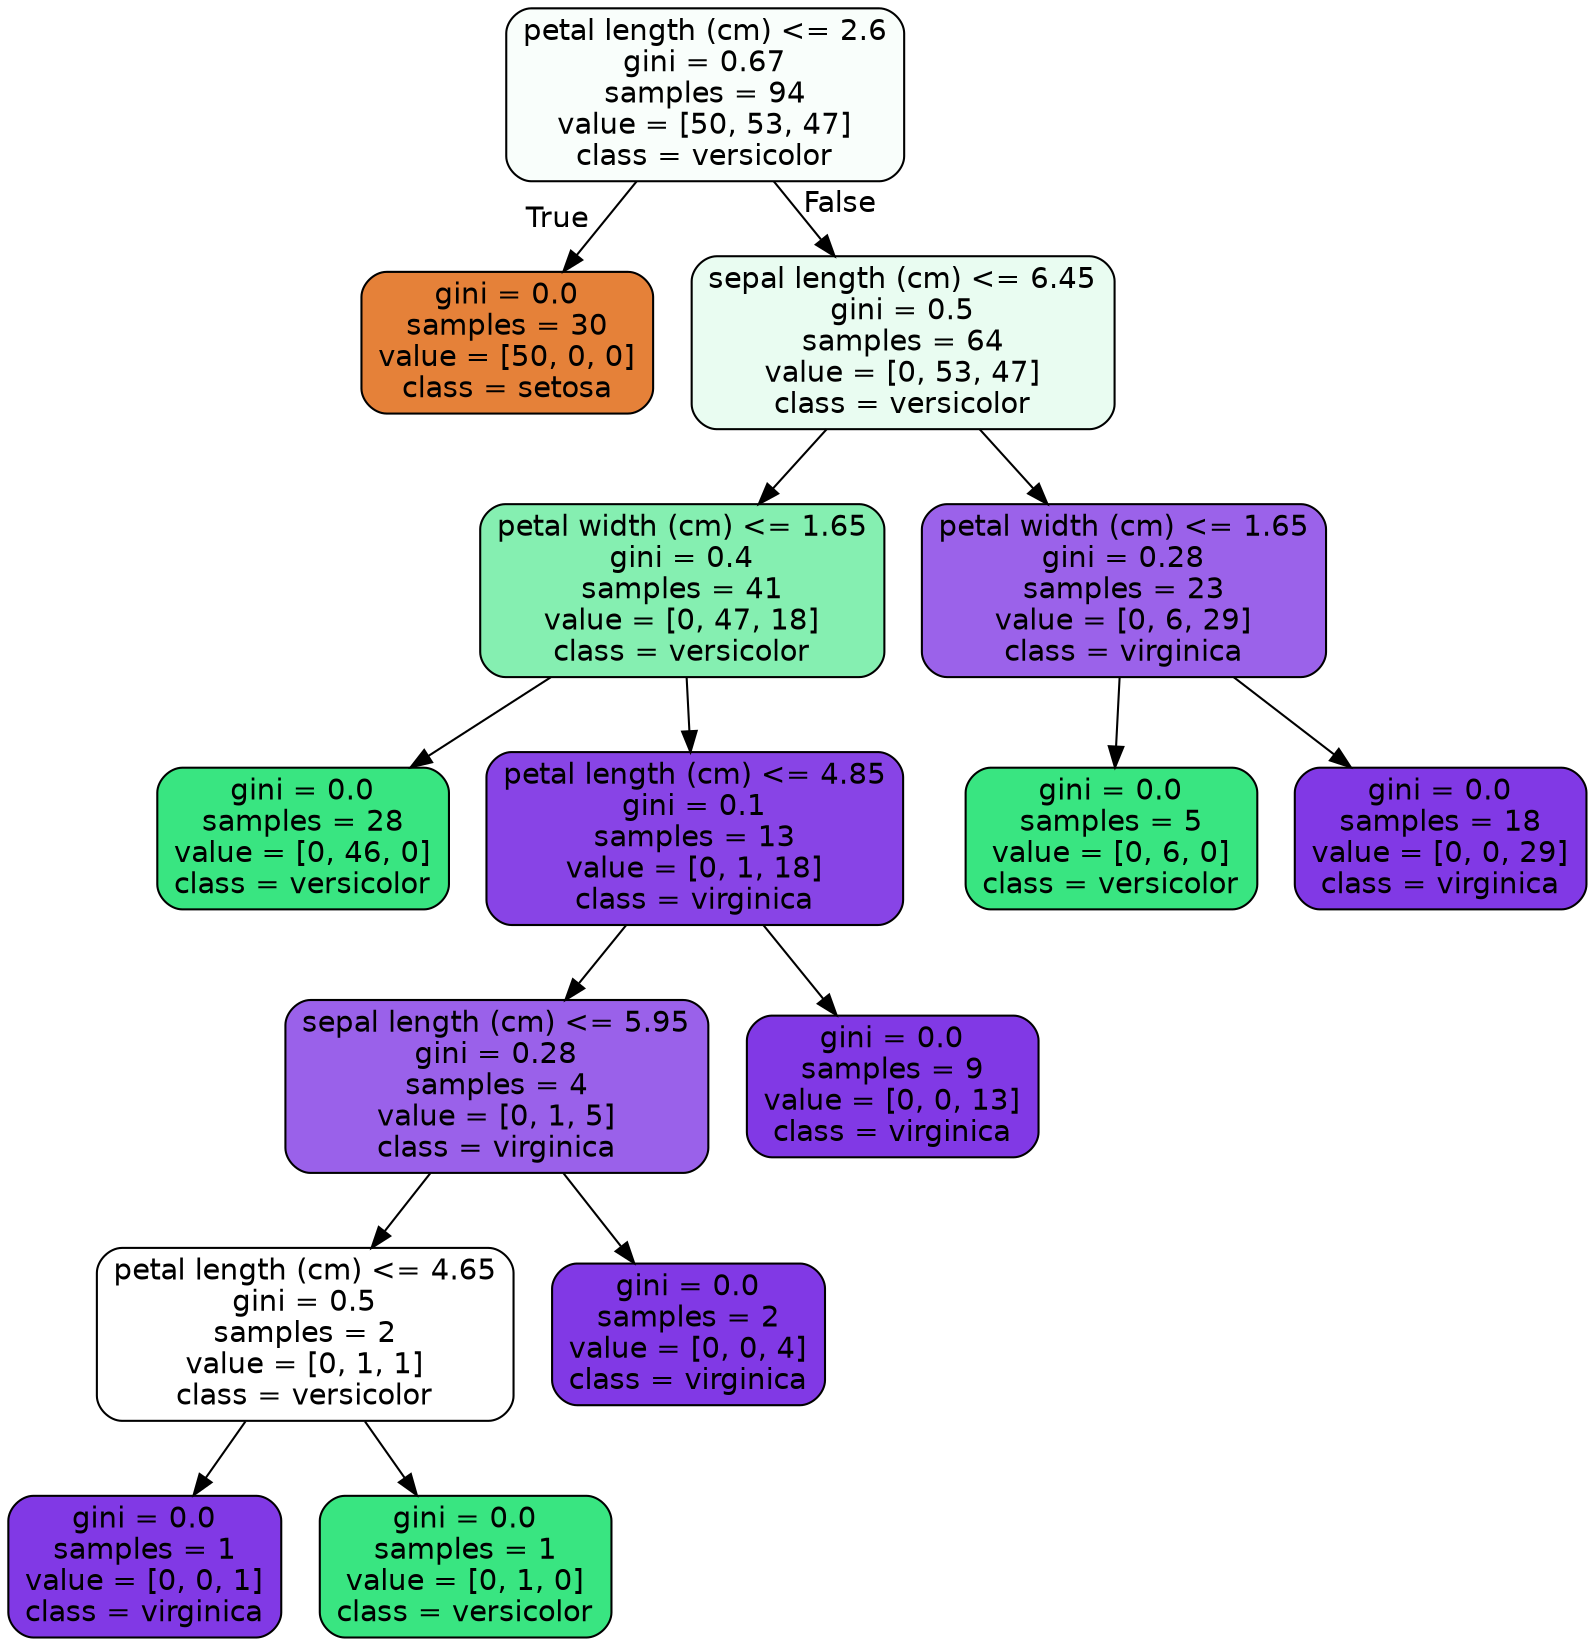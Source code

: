 digraph Tree {
node [shape=box, style="filled, rounded", color="black", fontname=helvetica] ;
edge [fontname=helvetica] ;
0 [label="petal length (cm) <= 2.6\ngini = 0.67\nsamples = 94\nvalue = [50, 53, 47]\nclass = versicolor", fillcolor="#f9fefb"] ;
1 [label="gini = 0.0\nsamples = 30\nvalue = [50, 0, 0]\nclass = setosa", fillcolor="#e58139"] ;
0 -> 1 [labeldistance=2.5, labelangle=45, headlabel="True"] ;
2 [label="sepal length (cm) <= 6.45\ngini = 0.5\nsamples = 64\nvalue = [0, 53, 47]\nclass = versicolor", fillcolor="#e9fcf1"] ;
0 -> 2 [labeldistance=2.5, labelangle=-45, headlabel="False"] ;
3 [label="petal width (cm) <= 1.65\ngini = 0.4\nsamples = 41\nvalue = [0, 47, 18]\nclass = versicolor", fillcolor="#85efb1"] ;
2 -> 3 ;
4 [label="gini = 0.0\nsamples = 28\nvalue = [0, 46, 0]\nclass = versicolor", fillcolor="#39e581"] ;
3 -> 4 ;
5 [label="petal length (cm) <= 4.85\ngini = 0.1\nsamples = 13\nvalue = [0, 1, 18]\nclass = virginica", fillcolor="#8844e6"] ;
3 -> 5 ;
6 [label="sepal length (cm) <= 5.95\ngini = 0.28\nsamples = 4\nvalue = [0, 1, 5]\nclass = virginica", fillcolor="#9a61ea"] ;
5 -> 6 ;
7 [label="petal length (cm) <= 4.65\ngini = 0.5\nsamples = 2\nvalue = [0, 1, 1]\nclass = versicolor", fillcolor="#ffffff"] ;
6 -> 7 ;
8 [label="gini = 0.0\nsamples = 1\nvalue = [0, 0, 1]\nclass = virginica", fillcolor="#8139e5"] ;
7 -> 8 ;
9 [label="gini = 0.0\nsamples = 1\nvalue = [0, 1, 0]\nclass = versicolor", fillcolor="#39e581"] ;
7 -> 9 ;
10 [label="gini = 0.0\nsamples = 2\nvalue = [0, 0, 4]\nclass = virginica", fillcolor="#8139e5"] ;
6 -> 10 ;
11 [label="gini = 0.0\nsamples = 9\nvalue = [0, 0, 13]\nclass = virginica", fillcolor="#8139e5"] ;
5 -> 11 ;
12 [label="petal width (cm) <= 1.65\ngini = 0.28\nsamples = 23\nvalue = [0, 6, 29]\nclass = virginica", fillcolor="#9b62ea"] ;
2 -> 12 ;
13 [label="gini = 0.0\nsamples = 5\nvalue = [0, 6, 0]\nclass = versicolor", fillcolor="#39e581"] ;
12 -> 13 ;
14 [label="gini = 0.0\nsamples = 18\nvalue = [0, 0, 29]\nclass = virginica", fillcolor="#8139e5"] ;
12 -> 14 ;
}